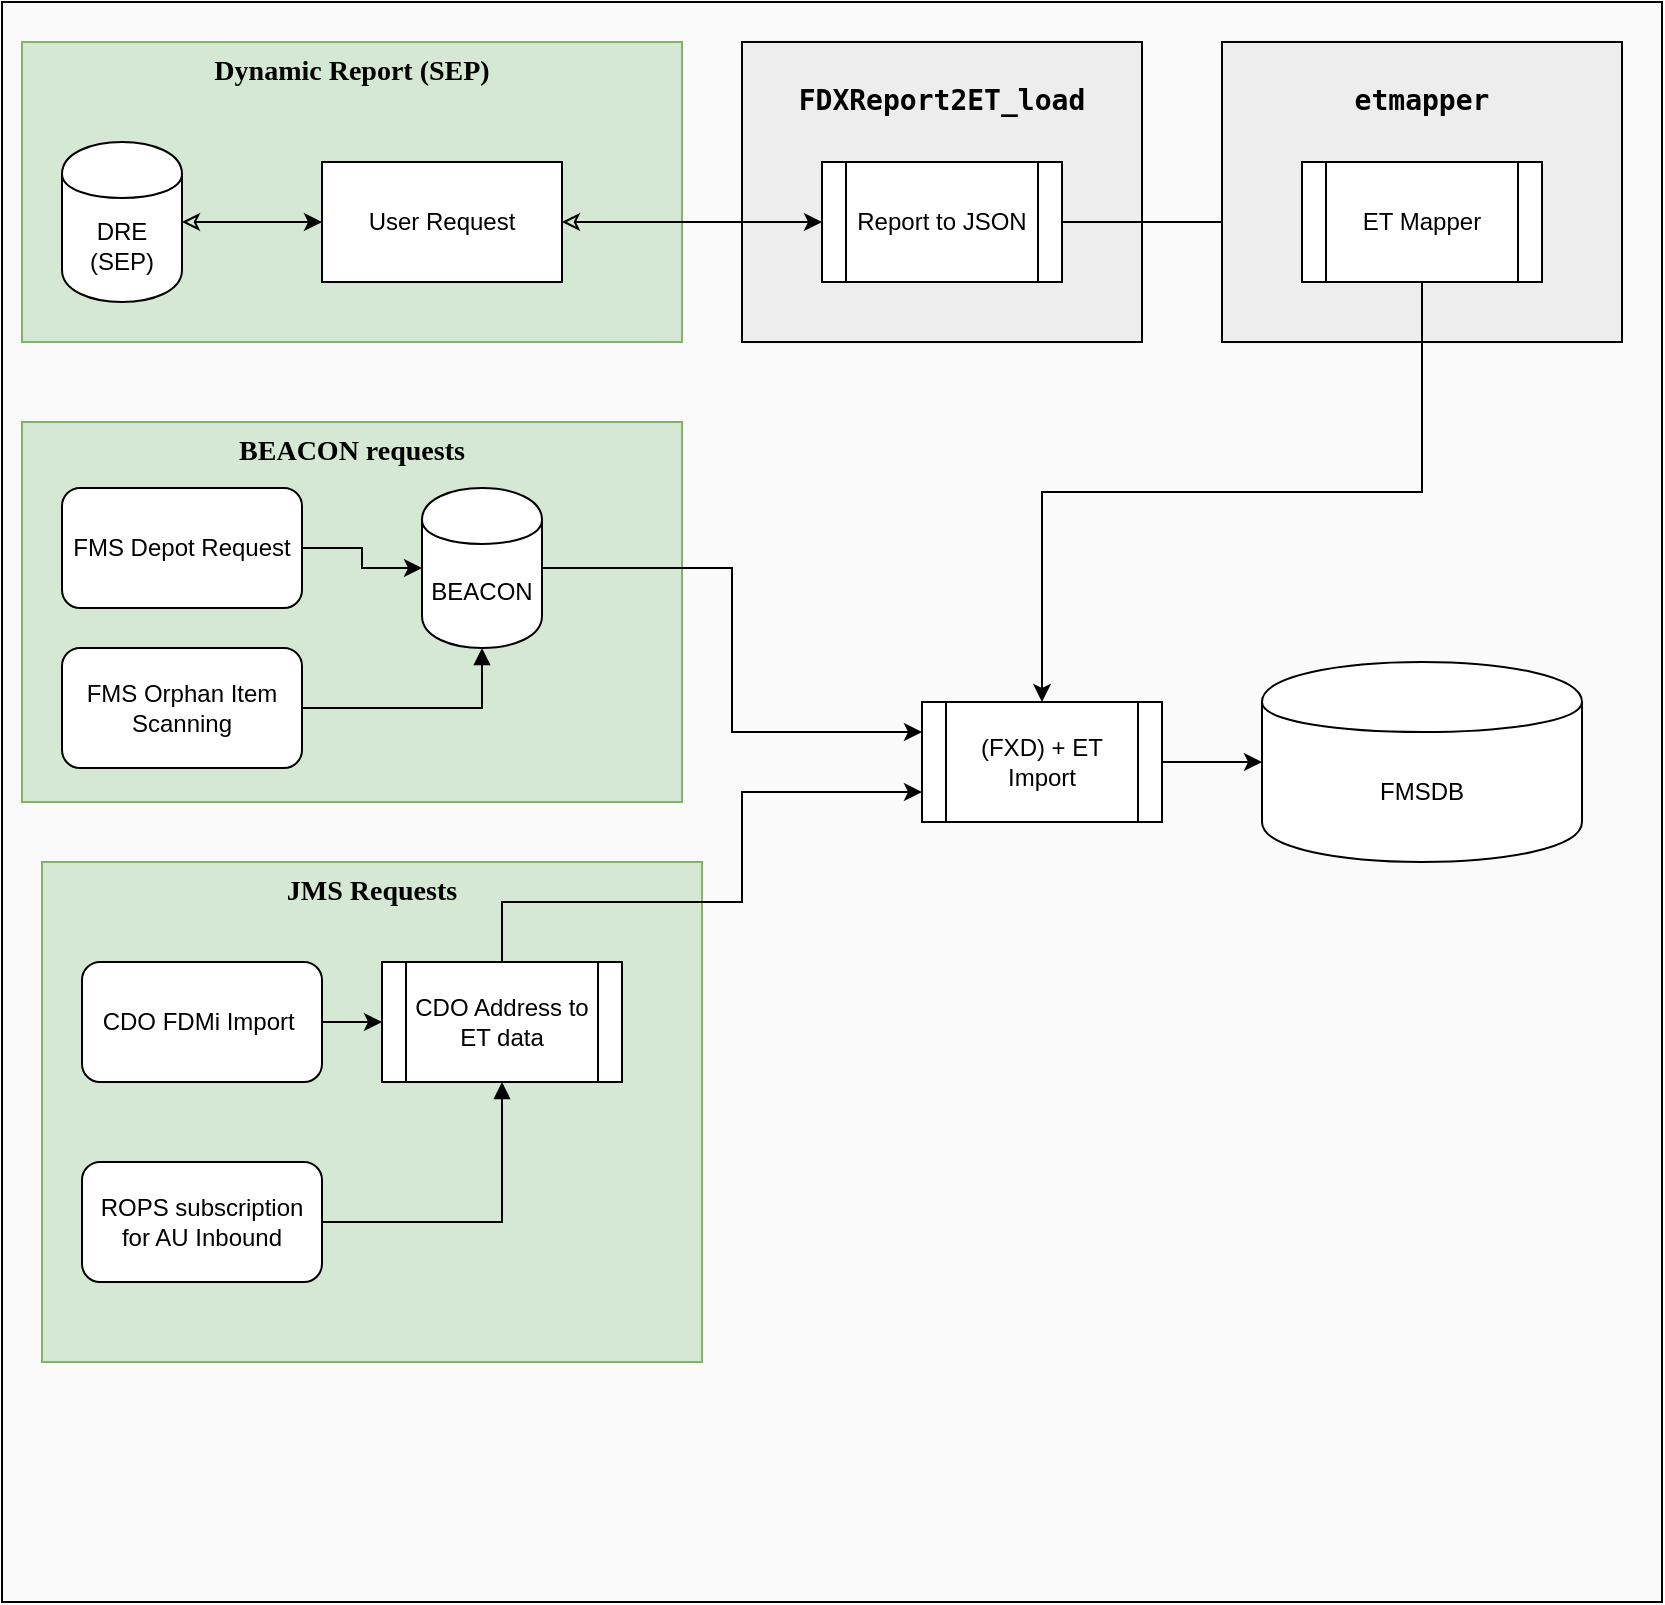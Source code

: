<mxfile version="13.5.7" type="github">
  <diagram id="kgpKYQtTHZ0yAKxKKP6v" name="Page-1">
    <mxGraphModel dx="782" dy="459" grid="1" gridSize="10" guides="1" tooltips="1" connect="1" arrows="1" fold="1" page="1" pageScale="1" pageWidth="850" pageHeight="1100" math="0" shadow="0">
      <root>
        <mxCell id="0" />
        <mxCell id="1" parent="0" />
        <mxCell id="6lH783awc_7VwE8D7VBf-51" value="" style="rounded=0;whiteSpace=wrap;html=1;fontFamily=Lucida Console;fontSize=14;fillColor=#FAFAFA;" parent="1" vertex="1">
          <mxGeometry x="10" y="10" width="830" height="800" as="geometry" />
        </mxCell>
        <mxCell id="6lH783awc_7VwE8D7VBf-45" value="JMS Requests" style="rounded=0;whiteSpace=wrap;html=1;fillColor=#d5e8d4;fontFamily=Lucida Console;fontSize=14;fontStyle=1;verticalAlign=top;strokeColor=#82b366;" parent="1" vertex="1">
          <mxGeometry x="30" y="440" width="330" height="250" as="geometry" />
        </mxCell>
        <mxCell id="6lH783awc_7VwE8D7VBf-40" value="BEACON requests" style="rounded=0;whiteSpace=wrap;html=1;fillColor=#d5e8d4;fontFamily=Lucida Console;fontSize=14;fontStyle=1;verticalAlign=top;strokeColor=#82b366;" parent="1" vertex="1">
          <mxGeometry x="20" y="220" width="330" height="190" as="geometry" />
        </mxCell>
        <mxCell id="6lH783awc_7VwE8D7VBf-39" value="Dynamic Report (SEP)" style="rounded=0;whiteSpace=wrap;html=1;fillColor=#d5e8d4;fontSize=14;fontFamily=Lucida Console;verticalAlign=top;fontStyle=1;strokeColor=#82b366;" parent="1" vertex="1">
          <mxGeometry x="20" y="30" width="330" height="150" as="geometry" />
        </mxCell>
        <mxCell id="6lH783awc_7VwE8D7VBf-38" value="&lt;pre style=&quot;font-size: 14px;&quot;&gt;FDXReport2ET_load&lt;/pre&gt;" style="rounded=0;whiteSpace=wrap;html=1;verticalAlign=top;fontStyle=1;fontSize=14;fillColor=#EDEDED;" parent="1" vertex="1">
          <mxGeometry x="380" y="30" width="200" height="150" as="geometry" />
        </mxCell>
        <mxCell id="6lH783awc_7VwE8D7VBf-19" style="edgeStyle=orthogonalEdgeStyle;rounded=0;orthogonalLoop=1;jettySize=auto;html=1;entryX=0;entryY=0.5;entryDx=0;entryDy=0;startArrow=classic;startFill=0;" parent="1" source="6lH783awc_7VwE8D7VBf-1" target="6lH783awc_7VwE8D7VBf-6" edge="1">
          <mxGeometry relative="1" as="geometry" />
        </mxCell>
        <mxCell id="6lH783awc_7VwE8D7VBf-1" value="User Request" style="rounded=0;whiteSpace=wrap;html=1;" parent="1" vertex="1">
          <mxGeometry x="170" y="90" width="120" height="60" as="geometry" />
        </mxCell>
        <mxCell id="6lH783awc_7VwE8D7VBf-9" style="edgeStyle=orthogonalEdgeStyle;rounded=0;orthogonalLoop=1;jettySize=auto;html=1;entryX=0;entryY=0.5;entryDx=0;entryDy=0;" parent="1" source="6lH783awc_7VwE8D7VBf-2" target="6lH783awc_7VwE8D7VBf-8" edge="1">
          <mxGeometry relative="1" as="geometry" />
        </mxCell>
        <mxCell id="6lH783awc_7VwE8D7VBf-2" value="FMS Depot Request" style="rounded=1;whiteSpace=wrap;html=1;" parent="1" vertex="1">
          <mxGeometry x="40" y="253" width="120" height="60" as="geometry" />
        </mxCell>
        <mxCell id="6lH783awc_7VwE8D7VBf-46" style="edgeStyle=orthogonalEdgeStyle;rounded=0;orthogonalLoop=1;jettySize=auto;html=1;exitX=1;exitY=0.5;exitDx=0;exitDy=0;startArrow=none;startFill=0;fontFamily=Lucida Console;fontSize=14;" parent="1" source="6lH783awc_7VwE8D7VBf-3" target="6lH783awc_7VwE8D7VBf-12" edge="1">
          <mxGeometry relative="1" as="geometry" />
        </mxCell>
        <mxCell id="6lH783awc_7VwE8D7VBf-3" value="CDO FDMi Import&amp;nbsp;" style="rounded=1;whiteSpace=wrap;html=1;" parent="1" vertex="1">
          <mxGeometry x="50" y="490" width="120" height="60" as="geometry" />
        </mxCell>
        <mxCell id="6lH783awc_7VwE8D7VBf-47" style="edgeStyle=orthogonalEdgeStyle;rounded=0;orthogonalLoop=1;jettySize=auto;html=1;exitX=1;exitY=0.5;exitDx=0;exitDy=0;entryX=0;entryY=0.5;entryDx=0;entryDy=0;startArrow=none;startFill=0;fontFamily=Lucida Console;fontSize=14;" parent="1" source="6lH783awc_7VwE8D7VBf-6" target="6lH783awc_7VwE8D7VBf-4" edge="1">
          <mxGeometry relative="1" as="geometry" />
        </mxCell>
        <mxCell id="6lH783awc_7VwE8D7VBf-6" value="Report to JSON" style="shape=process;whiteSpace=wrap;html=1;backgroundOutline=1;" parent="1" vertex="1">
          <mxGeometry x="420" y="90" width="120" height="60" as="geometry" />
        </mxCell>
        <mxCell id="6lH783awc_7VwE8D7VBf-20" style="edgeStyle=orthogonalEdgeStyle;rounded=0;orthogonalLoop=1;jettySize=auto;html=1;entryX=0;entryY=0.5;entryDx=0;entryDy=0;startArrow=classic;startFill=0;" parent="1" source="6lH783awc_7VwE8D7VBf-7" target="6lH783awc_7VwE8D7VBf-1" edge="1">
          <mxGeometry relative="1" as="geometry" />
        </mxCell>
        <mxCell id="6lH783awc_7VwE8D7VBf-7" value="DRE (SEP)" style="shape=cylinder;whiteSpace=wrap;html=1;boundedLbl=1;backgroundOutline=1;" parent="1" vertex="1">
          <mxGeometry x="40" y="80" width="60" height="80" as="geometry" />
        </mxCell>
        <mxCell id="6lH783awc_7VwE8D7VBf-11" style="edgeStyle=orthogonalEdgeStyle;rounded=0;orthogonalLoop=1;jettySize=auto;html=1;entryX=0;entryY=0.5;entryDx=0;entryDy=0;" parent="1" source="6lH783awc_7VwE8D7VBf-13" target="6lH783awc_7VwE8D7VBf-10" edge="1">
          <mxGeometry relative="1" as="geometry" />
        </mxCell>
        <mxCell id="6lH783awc_7VwE8D7VBf-52" style="edgeStyle=orthogonalEdgeStyle;rounded=0;orthogonalLoop=1;jettySize=auto;html=1;exitX=1;exitY=0.5;exitDx=0;exitDy=0;entryX=0;entryY=0.25;entryDx=0;entryDy=0;startArrow=none;startFill=0;fontFamily=Lucida Console;fontSize=14;" parent="1" source="6lH783awc_7VwE8D7VBf-8" target="6lH783awc_7VwE8D7VBf-13" edge="1">
          <mxGeometry relative="1" as="geometry" />
        </mxCell>
        <mxCell id="6lH783awc_7VwE8D7VBf-8" value="BEACON" style="shape=cylinder;whiteSpace=wrap;html=1;boundedLbl=1;backgroundOutline=1;" parent="1" vertex="1">
          <mxGeometry x="220" y="253" width="60" height="80" as="geometry" />
        </mxCell>
        <mxCell id="6lH783awc_7VwE8D7VBf-10" value="FMSDB" style="shape=cylinder;whiteSpace=wrap;html=1;boundedLbl=1;backgroundOutline=1;" parent="1" vertex="1">
          <mxGeometry x="640" y="340" width="160" height="100" as="geometry" />
        </mxCell>
        <mxCell id="6lH783awc_7VwE8D7VBf-15" style="edgeStyle=orthogonalEdgeStyle;rounded=0;orthogonalLoop=1;jettySize=auto;html=1;entryX=0;entryY=0.75;entryDx=0;entryDy=0;" parent="1" source="6lH783awc_7VwE8D7VBf-12" target="6lH783awc_7VwE8D7VBf-13" edge="1">
          <mxGeometry relative="1" as="geometry">
            <Array as="points">
              <mxPoint x="380" y="460" />
              <mxPoint x="380" y="405" />
            </Array>
          </mxGeometry>
        </mxCell>
        <mxCell id="6lH783awc_7VwE8D7VBf-12" value="CDO Address to ET data" style="shape=process;whiteSpace=wrap;html=1;backgroundOutline=1;" parent="1" vertex="1">
          <mxGeometry x="200" y="490" width="120" height="60" as="geometry" />
        </mxCell>
        <mxCell id="6lH783awc_7VwE8D7VBf-13" value="(FXD) + ET Import" style="shape=process;whiteSpace=wrap;html=1;backgroundOutline=1;" parent="1" vertex="1">
          <mxGeometry x="470" y="360" width="120" height="60" as="geometry" />
        </mxCell>
        <mxCell id="6lH783awc_7VwE8D7VBf-41" value="&lt;pre style=&quot;font-size: 14px&quot;&gt;etmapper&lt;/pre&gt;" style="rounded=0;whiteSpace=wrap;html=1;verticalAlign=top;fontStyle=1;fontSize=14;fillColor=#EDEDED;" parent="1" vertex="1">
          <mxGeometry x="620" y="30" width="200" height="150" as="geometry" />
        </mxCell>
        <mxCell id="6lH783awc_7VwE8D7VBf-4" value="ET Mapper" style="shape=process;whiteSpace=wrap;html=1;backgroundOutline=1;" parent="1" vertex="1">
          <mxGeometry x="660" y="90" width="120" height="60" as="geometry" />
        </mxCell>
        <mxCell id="6lH783awc_7VwE8D7VBf-44" style="edgeStyle=orthogonalEdgeStyle;rounded=0;orthogonalLoop=1;jettySize=auto;html=1;entryX=0.5;entryY=0;entryDx=0;entryDy=0;startArrow=none;startFill=0;fontFamily=Lucida Console;fontSize=14;exitX=0.5;exitY=1;exitDx=0;exitDy=0;" parent="1" source="6lH783awc_7VwE8D7VBf-4" target="6lH783awc_7VwE8D7VBf-13" edge="1">
          <mxGeometry relative="1" as="geometry" />
        </mxCell>
        <mxCell id="x8FxuyUTO7Lc77eJ0uPP-22" style="edgeStyle=orthogonalEdgeStyle;rounded=0;orthogonalLoop=1;jettySize=auto;html=1;entryX=0.5;entryY=1;entryDx=0;entryDy=0;startArrow=none;startFill=0;endArrow=block;endFill=1;" edge="1" parent="1" source="x8FxuyUTO7Lc77eJ0uPP-2" target="6lH783awc_7VwE8D7VBf-12">
          <mxGeometry relative="1" as="geometry" />
        </mxCell>
        <mxCell id="x8FxuyUTO7Lc77eJ0uPP-2" value="ROPS subscription for AU Inbound" style="rounded=1;whiteSpace=wrap;html=1;" vertex="1" parent="1">
          <mxGeometry x="50" y="590" width="120" height="60" as="geometry" />
        </mxCell>
        <mxCell id="x8FxuyUTO7Lc77eJ0uPP-21" style="edgeStyle=orthogonalEdgeStyle;rounded=0;orthogonalLoop=1;jettySize=auto;html=1;entryX=0.5;entryY=1;entryDx=0;entryDy=0;startArrow=none;startFill=0;endArrow=block;endFill=1;" edge="1" parent="1" source="x8FxuyUTO7Lc77eJ0uPP-20" target="6lH783awc_7VwE8D7VBf-8">
          <mxGeometry relative="1" as="geometry" />
        </mxCell>
        <mxCell id="x8FxuyUTO7Lc77eJ0uPP-20" value="FMS Orphan Item Scanning" style="rounded=1;whiteSpace=wrap;html=1;" vertex="1" parent="1">
          <mxGeometry x="40" y="333" width="120" height="60" as="geometry" />
        </mxCell>
      </root>
    </mxGraphModel>
  </diagram>
</mxfile>
